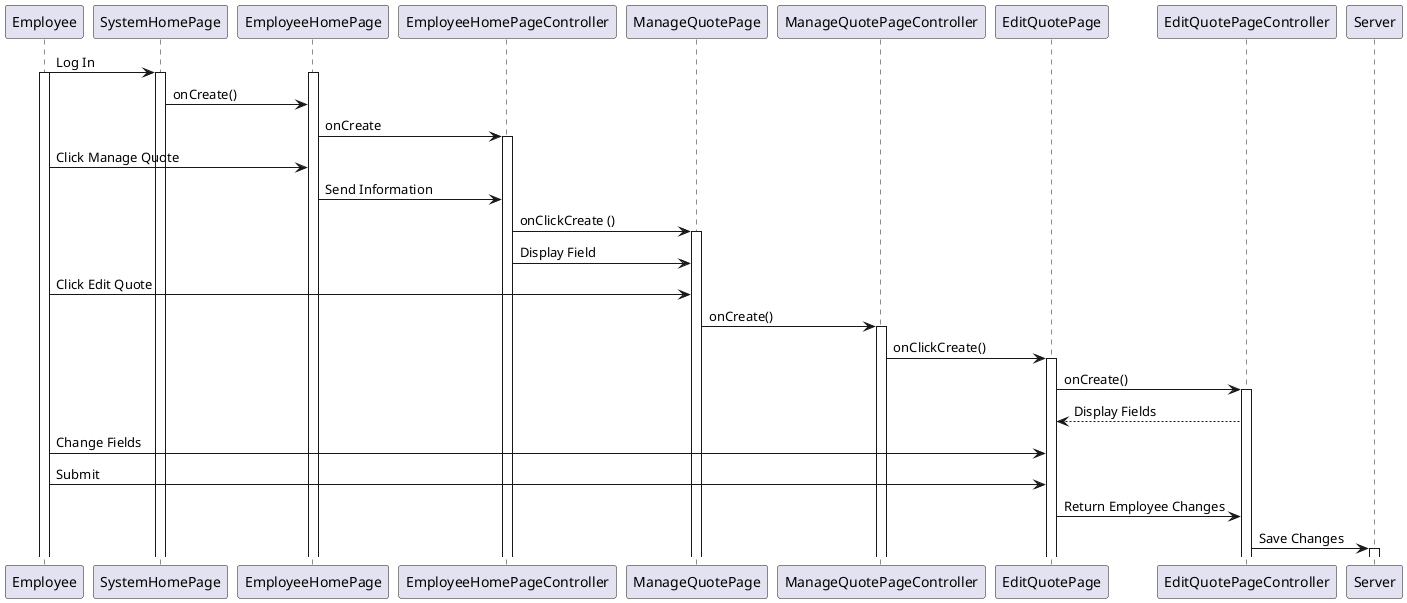 @startuml
Employee -> SystemHomePage : Log In
activate Employee
activate SystemHomePage
activate EmployeeHomePage
SystemHomePage -> EmployeeHomePage  : onCreate()
EmployeeHomePage -> EmployeeHomePageController: onCreate
activate EmployeeHomePageController
Employee -> EmployeeHomePage : Click Manage Quote
EmployeeHomePage -> EmployeeHomePageController : Send Information
EmployeeHomePageController -> ManageQuotePage : onClickCreate ()
activate ManageQuotePage
EmployeeHomePageController -> ManageQuotePage : Display Field
Employee -> ManageQuotePage : Click Edit Quote
ManageQuotePage -> ManageQuotePageController : onCreate()
activate ManageQuotePageController
ManageQuotePageController -> EditQuotePage : onClickCreate()
activate EditQuotePage
EditQuotePage -> EditQuotePageController  : onCreate()
activate EditQuotePageController
EditQuotePageController --> EditQuotePage : Display Fields
Employee -> EditQuotePage : Change Fields
Employee -> EditQuotePage : Submit
EditQuotePage -> EditQuotePageController : Return Employee Changes
EditQuotePageController -> Server : Save Changes
activate Server
@enduml